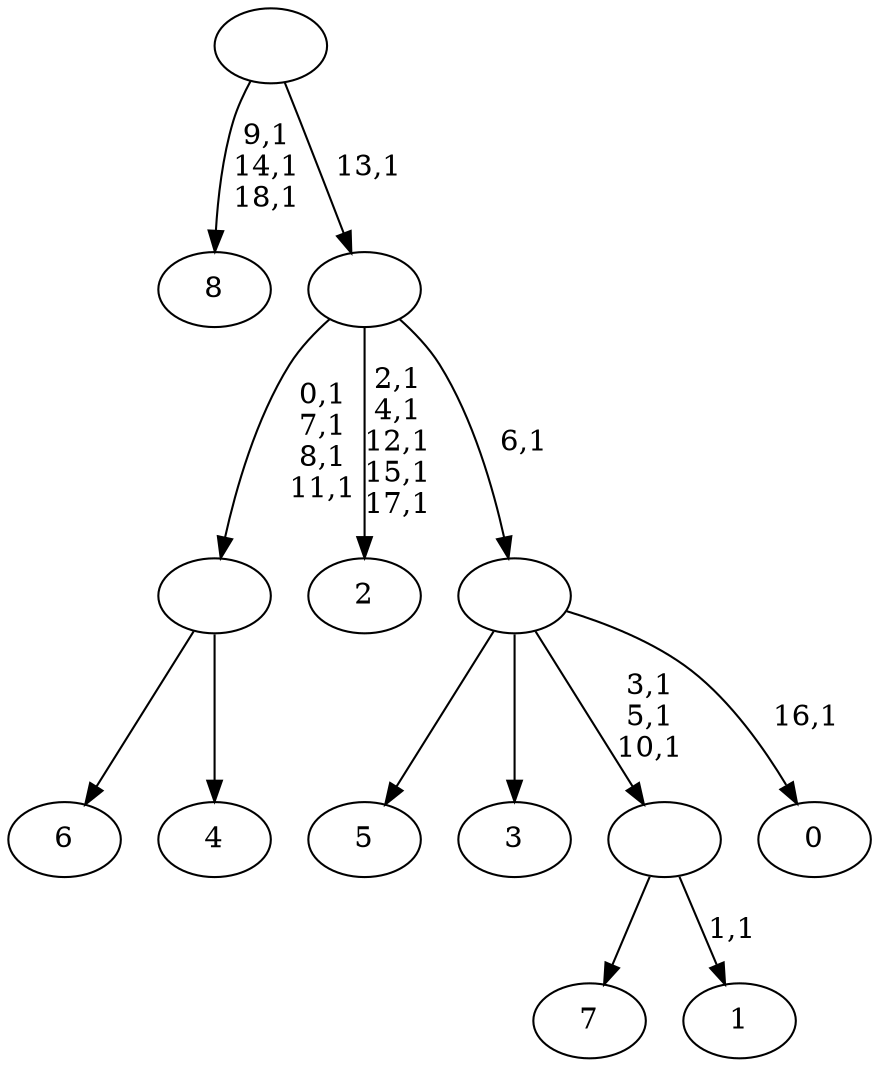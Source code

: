 digraph T {
	28 [label="8"]
	24 [label="7"]
	23 [label="6"]
	22 [label="5"]
	21 [label="4"]
	20 [label=""]
	16 [label="3"]
	15 [label="2"]
	9 [label="1"]
	7 [label=""]
	4 [label="0"]
	2 [label=""]
	1 [label=""]
	0 [label=""]
	20 -> 23 [label=""]
	20 -> 21 [label=""]
	7 -> 9 [label="1,1"]
	7 -> 24 [label=""]
	2 -> 4 [label="16,1"]
	2 -> 7 [label="3,1\n5,1\n10,1"]
	2 -> 22 [label=""]
	2 -> 16 [label=""]
	1 -> 15 [label="2,1\n4,1\n12,1\n15,1\n17,1"]
	1 -> 20 [label="0,1\n7,1\n8,1\n11,1"]
	1 -> 2 [label="6,1"]
	0 -> 28 [label="9,1\n14,1\n18,1"]
	0 -> 1 [label="13,1"]
}
